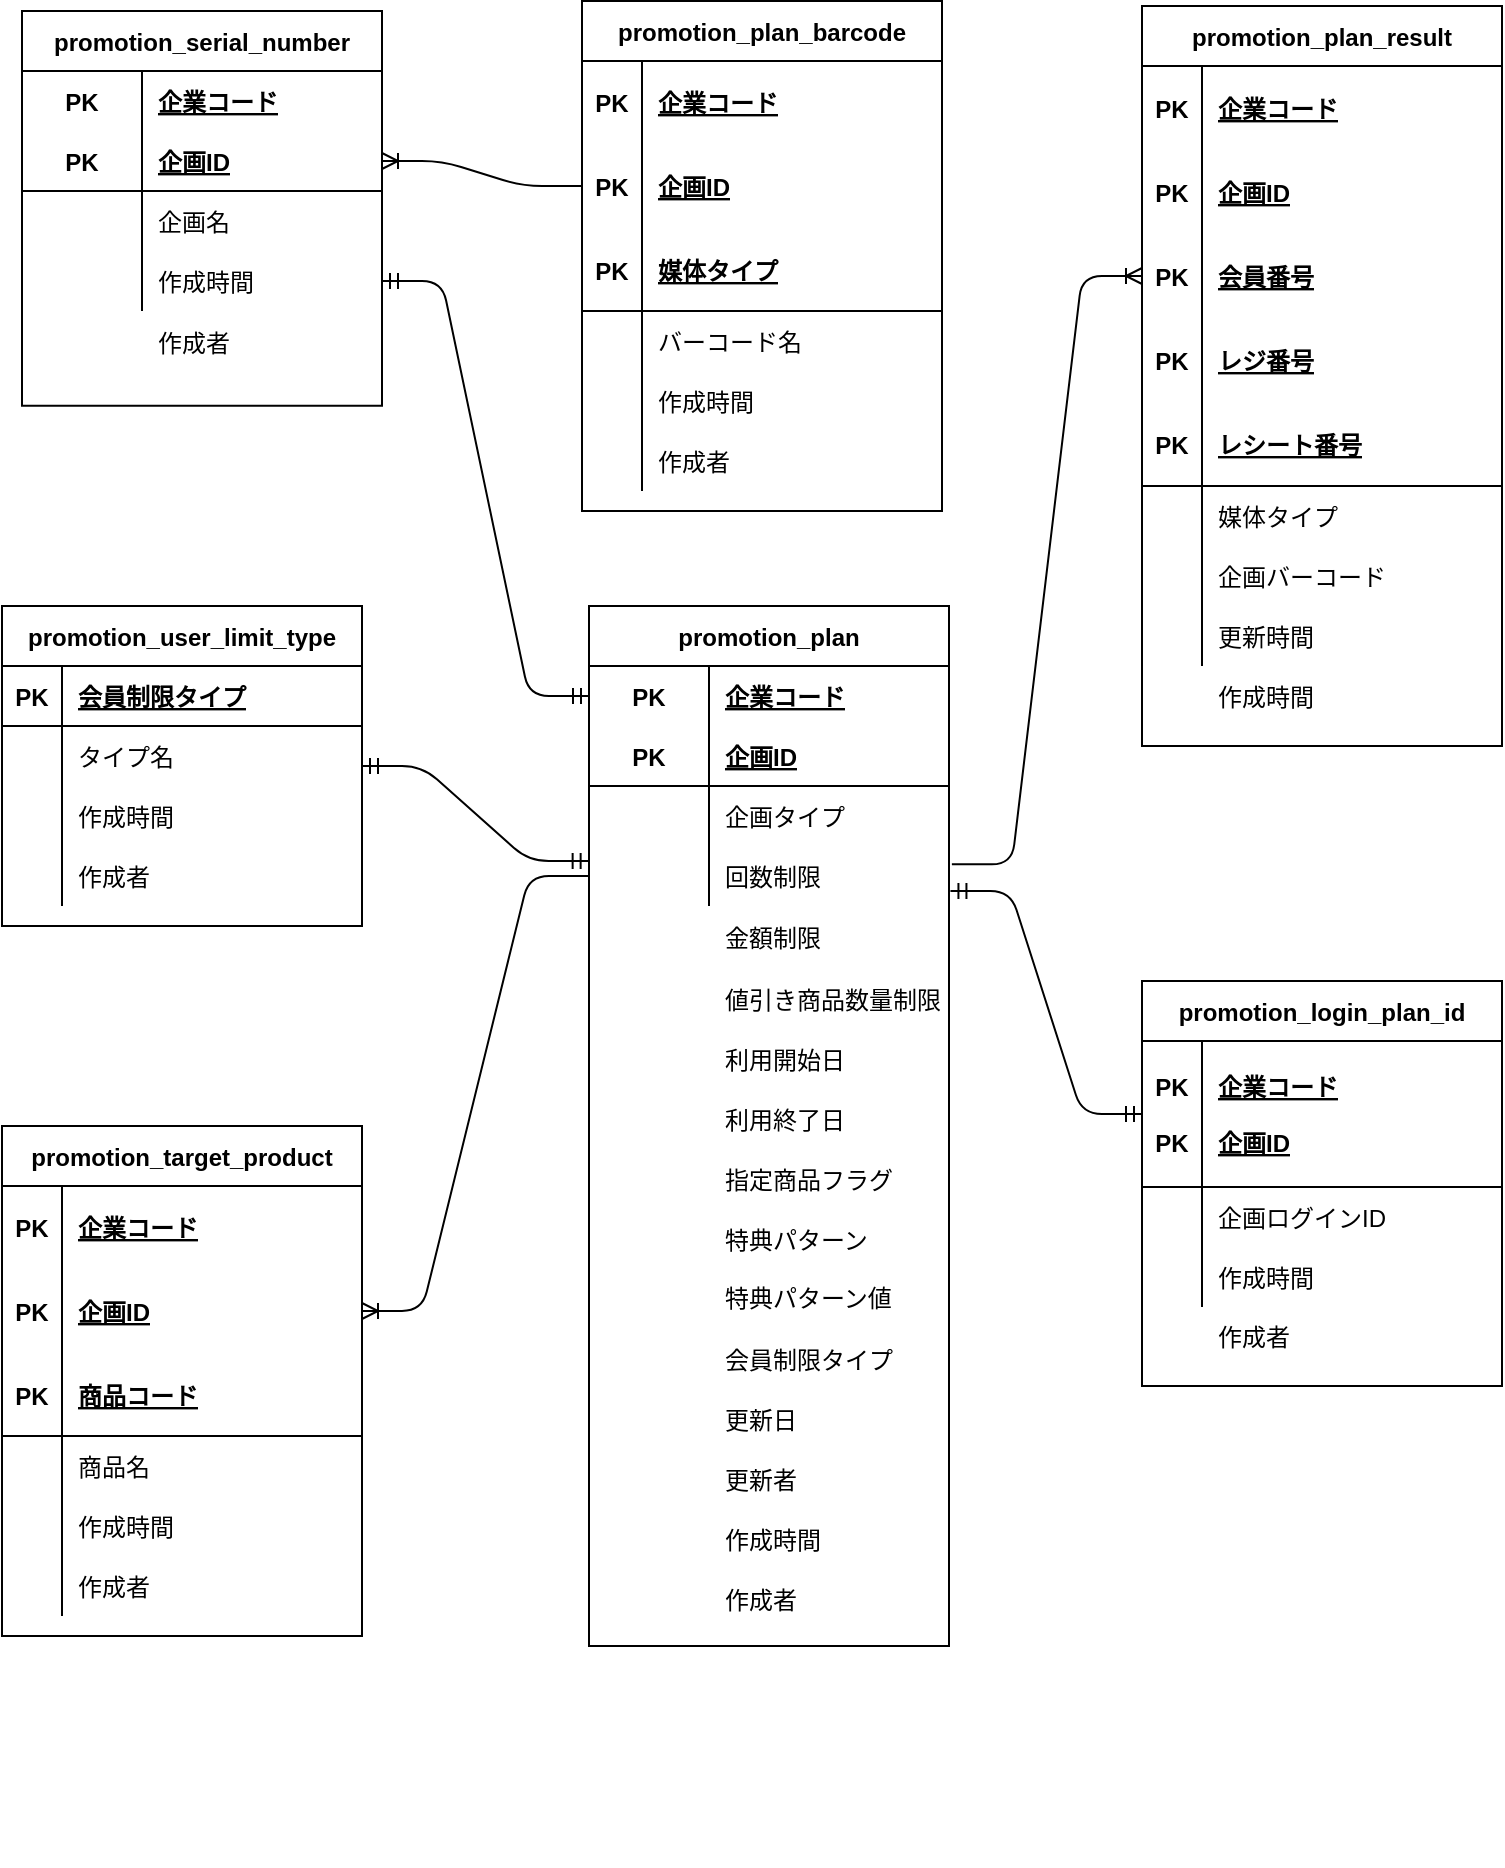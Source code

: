 <mxfile version="13.5.1" type="github">
  <diagram id="e5_Fyzuua8fhGybDT4Sh" name="第 1 页">
    <mxGraphModel dx="1185" dy="635" grid="1" gridSize="10" guides="1" tooltips="1" connect="1" arrows="1" fold="1" page="1" pageScale="1" pageWidth="827" pageHeight="1169" math="0" shadow="0">
      <root>
        <mxCell id="0" />
        <mxCell id="1" parent="0" />
        <mxCell id="wAZkasckWyHo5SQaiHIw-28" value="" style="group" vertex="1" connectable="0" parent="1">
          <mxGeometry x="40" y="42.5" width="180" height="250" as="geometry" />
        </mxCell>
        <mxCell id="wAZkasckWyHo5SQaiHIw-14" value="promotion_serial_number" style="shape=table;startSize=30;container=1;collapsible=1;childLayout=tableLayout;fixedRows=1;rowLines=0;fontStyle=1;align=center;resizeLast=1;" vertex="1" parent="wAZkasckWyHo5SQaiHIw-28">
          <mxGeometry width="180" height="197.368" as="geometry" />
        </mxCell>
        <mxCell id="wAZkasckWyHo5SQaiHIw-15" value="" style="shape=partialRectangle;collapsible=0;dropTarget=0;pointerEvents=0;fillColor=none;top=0;left=0;bottom=0;right=0;points=[[0,0.5],[1,0.5]];portConstraint=eastwest;" vertex="1" parent="wAZkasckWyHo5SQaiHIw-14">
          <mxGeometry y="30" width="180" height="30" as="geometry" />
        </mxCell>
        <mxCell id="wAZkasckWyHo5SQaiHIw-16" value="PK" style="shape=partialRectangle;connectable=0;fillColor=none;top=0;left=0;bottom=0;right=0;fontStyle=1;overflow=hidden;" vertex="1" parent="wAZkasckWyHo5SQaiHIw-15">
          <mxGeometry width="60" height="30" as="geometry" />
        </mxCell>
        <mxCell id="wAZkasckWyHo5SQaiHIw-17" value="企業コード" style="shape=partialRectangle;connectable=0;fillColor=none;top=0;left=0;bottom=0;right=0;align=left;spacingLeft=6;fontStyle=5;overflow=hidden;" vertex="1" parent="wAZkasckWyHo5SQaiHIw-15">
          <mxGeometry x="60" width="120" height="30" as="geometry" />
        </mxCell>
        <mxCell id="wAZkasckWyHo5SQaiHIw-18" value="" style="shape=partialRectangle;collapsible=0;dropTarget=0;pointerEvents=0;fillColor=none;top=0;left=0;bottom=1;right=0;points=[[0,0.5],[1,0.5]];portConstraint=eastwest;" vertex="1" parent="wAZkasckWyHo5SQaiHIw-14">
          <mxGeometry y="60" width="180" height="30" as="geometry" />
        </mxCell>
        <mxCell id="wAZkasckWyHo5SQaiHIw-19" value="PK" style="shape=partialRectangle;connectable=0;fillColor=none;top=0;left=0;bottom=0;right=0;fontStyle=1;overflow=hidden;" vertex="1" parent="wAZkasckWyHo5SQaiHIw-18">
          <mxGeometry width="60" height="30" as="geometry" />
        </mxCell>
        <mxCell id="wAZkasckWyHo5SQaiHIw-20" value="企画ID" style="shape=partialRectangle;connectable=0;fillColor=none;top=0;left=0;bottom=0;right=0;align=left;spacingLeft=6;fontStyle=5;overflow=hidden;" vertex="1" parent="wAZkasckWyHo5SQaiHIw-18">
          <mxGeometry x="60" width="120" height="30" as="geometry" />
        </mxCell>
        <mxCell id="wAZkasckWyHo5SQaiHIw-21" value="" style="shape=partialRectangle;collapsible=0;dropTarget=0;pointerEvents=0;fillColor=none;top=0;left=0;bottom=0;right=0;points=[[0,0.5],[1,0.5]];portConstraint=eastwest;" vertex="1" parent="wAZkasckWyHo5SQaiHIw-14">
          <mxGeometry y="90" width="180" height="30" as="geometry" />
        </mxCell>
        <mxCell id="wAZkasckWyHo5SQaiHIw-22" value="" style="shape=partialRectangle;connectable=0;fillColor=none;top=0;left=0;bottom=0;right=0;editable=1;overflow=hidden;" vertex="1" parent="wAZkasckWyHo5SQaiHIw-21">
          <mxGeometry width="60" height="30" as="geometry" />
        </mxCell>
        <mxCell id="wAZkasckWyHo5SQaiHIw-23" value="企画名" style="shape=partialRectangle;connectable=0;fillColor=none;top=0;left=0;bottom=0;right=0;align=left;spacingLeft=6;overflow=hidden;" vertex="1" parent="wAZkasckWyHo5SQaiHIw-21">
          <mxGeometry x="60" width="120" height="30" as="geometry" />
        </mxCell>
        <mxCell id="wAZkasckWyHo5SQaiHIw-24" value="" style="shape=partialRectangle;collapsible=0;dropTarget=0;pointerEvents=0;fillColor=none;top=0;left=0;bottom=0;right=0;points=[[0,0.5],[1,0.5]];portConstraint=eastwest;" vertex="1" parent="wAZkasckWyHo5SQaiHIw-14">
          <mxGeometry y="120" width="180" height="30" as="geometry" />
        </mxCell>
        <mxCell id="wAZkasckWyHo5SQaiHIw-25" value="" style="shape=partialRectangle;connectable=0;fillColor=none;top=0;left=0;bottom=0;right=0;editable=1;overflow=hidden;" vertex="1" parent="wAZkasckWyHo5SQaiHIw-24">
          <mxGeometry width="60" height="30" as="geometry" />
        </mxCell>
        <mxCell id="wAZkasckWyHo5SQaiHIw-26" value="作成時間" style="shape=partialRectangle;connectable=0;fillColor=none;top=0;left=0;bottom=0;right=0;align=left;spacingLeft=6;overflow=hidden;" vertex="1" parent="wAZkasckWyHo5SQaiHIw-24">
          <mxGeometry x="60" width="120" height="30" as="geometry" />
        </mxCell>
        <mxCell id="wAZkasckWyHo5SQaiHIw-27" value="作成者" style="shape=partialRectangle;connectable=0;fillColor=none;top=0;left=0;bottom=0;right=0;align=left;spacingLeft=6;overflow=hidden;" vertex="1" parent="wAZkasckWyHo5SQaiHIw-28">
          <mxGeometry x="60" y="150" width="120" height="31.25" as="geometry" />
        </mxCell>
        <mxCell id="wAZkasckWyHo5SQaiHIw-30" value="" style="group" vertex="1" connectable="0" parent="1">
          <mxGeometry x="323.5" y="340" width="180" height="630" as="geometry" />
        </mxCell>
        <mxCell id="wAZkasckWyHo5SQaiHIw-31" value="promotion_plan" style="shape=table;startSize=30;container=1;collapsible=1;childLayout=tableLayout;fixedRows=1;rowLines=0;fontStyle=1;align=center;resizeLast=1;" vertex="1" parent="wAZkasckWyHo5SQaiHIw-30">
          <mxGeometry width="180" height="520" as="geometry" />
        </mxCell>
        <mxCell id="wAZkasckWyHo5SQaiHIw-32" value="" style="shape=partialRectangle;collapsible=0;dropTarget=0;pointerEvents=0;fillColor=none;top=0;left=0;bottom=0;right=0;points=[[0,0.5],[1,0.5]];portConstraint=eastwest;" vertex="1" parent="wAZkasckWyHo5SQaiHIw-31">
          <mxGeometry y="30" width="180" height="30" as="geometry" />
        </mxCell>
        <mxCell id="wAZkasckWyHo5SQaiHIw-33" value="PK" style="shape=partialRectangle;connectable=0;fillColor=none;top=0;left=0;bottom=0;right=0;fontStyle=1;overflow=hidden;" vertex="1" parent="wAZkasckWyHo5SQaiHIw-32">
          <mxGeometry width="60" height="30" as="geometry" />
        </mxCell>
        <mxCell id="wAZkasckWyHo5SQaiHIw-34" value="企業コード" style="shape=partialRectangle;connectable=0;fillColor=none;top=0;left=0;bottom=0;right=0;align=left;spacingLeft=6;fontStyle=5;overflow=hidden;" vertex="1" parent="wAZkasckWyHo5SQaiHIw-32">
          <mxGeometry x="60" width="120" height="30" as="geometry" />
        </mxCell>
        <mxCell id="wAZkasckWyHo5SQaiHIw-35" value="" style="shape=partialRectangle;collapsible=0;dropTarget=0;pointerEvents=0;fillColor=none;top=0;left=0;bottom=1;right=0;points=[[0,0.5],[1,0.5]];portConstraint=eastwest;" vertex="1" parent="wAZkasckWyHo5SQaiHIw-31">
          <mxGeometry y="60" width="180" height="30" as="geometry" />
        </mxCell>
        <mxCell id="wAZkasckWyHo5SQaiHIw-36" value="PK" style="shape=partialRectangle;connectable=0;fillColor=none;top=0;left=0;bottom=0;right=0;fontStyle=1;overflow=hidden;" vertex="1" parent="wAZkasckWyHo5SQaiHIw-35">
          <mxGeometry width="60" height="30" as="geometry" />
        </mxCell>
        <mxCell id="wAZkasckWyHo5SQaiHIw-37" value="企画ID" style="shape=partialRectangle;connectable=0;fillColor=none;top=0;left=0;bottom=0;right=0;align=left;spacingLeft=6;fontStyle=5;overflow=hidden;" vertex="1" parent="wAZkasckWyHo5SQaiHIw-35">
          <mxGeometry x="60" width="120" height="30" as="geometry" />
        </mxCell>
        <mxCell id="wAZkasckWyHo5SQaiHIw-38" value="" style="shape=partialRectangle;collapsible=0;dropTarget=0;pointerEvents=0;fillColor=none;top=0;left=0;bottom=0;right=0;points=[[0,0.5],[1,0.5]];portConstraint=eastwest;" vertex="1" parent="wAZkasckWyHo5SQaiHIw-31">
          <mxGeometry y="90" width="180" height="30" as="geometry" />
        </mxCell>
        <mxCell id="wAZkasckWyHo5SQaiHIw-39" value="" style="shape=partialRectangle;connectable=0;fillColor=none;top=0;left=0;bottom=0;right=0;editable=1;overflow=hidden;" vertex="1" parent="wAZkasckWyHo5SQaiHIw-38">
          <mxGeometry width="60" height="30" as="geometry" />
        </mxCell>
        <mxCell id="wAZkasckWyHo5SQaiHIw-40" value="企画タイプ" style="shape=partialRectangle;connectable=0;fillColor=none;top=0;left=0;bottom=0;right=0;align=left;spacingLeft=6;overflow=hidden;" vertex="1" parent="wAZkasckWyHo5SQaiHIw-38">
          <mxGeometry x="60" width="120" height="30" as="geometry" />
        </mxCell>
        <mxCell id="wAZkasckWyHo5SQaiHIw-41" value="" style="shape=partialRectangle;collapsible=0;dropTarget=0;pointerEvents=0;fillColor=none;top=0;left=0;bottom=0;right=0;points=[[0,0.5],[1,0.5]];portConstraint=eastwest;" vertex="1" parent="wAZkasckWyHo5SQaiHIw-31">
          <mxGeometry y="120" width="180" height="30" as="geometry" />
        </mxCell>
        <mxCell id="wAZkasckWyHo5SQaiHIw-42" value="" style="shape=partialRectangle;connectable=0;fillColor=none;top=0;left=0;bottom=0;right=0;editable=1;overflow=hidden;" vertex="1" parent="wAZkasckWyHo5SQaiHIw-41">
          <mxGeometry width="60" height="30" as="geometry" />
        </mxCell>
        <mxCell id="wAZkasckWyHo5SQaiHIw-43" value="回数制限" style="shape=partialRectangle;connectable=0;fillColor=none;top=0;left=0;bottom=0;right=0;align=left;spacingLeft=6;overflow=hidden;" vertex="1" parent="wAZkasckWyHo5SQaiHIw-41">
          <mxGeometry x="60" width="120" height="30" as="geometry" />
        </mxCell>
        <mxCell id="wAZkasckWyHo5SQaiHIw-44" value="金額制限" style="shape=partialRectangle;connectable=0;fillColor=none;top=0;left=0;bottom=0;right=0;align=left;spacingLeft=6;overflow=hidden;" vertex="1" parent="wAZkasckWyHo5SQaiHIw-30">
          <mxGeometry x="60" y="150" width="120" height="31.25" as="geometry" />
        </mxCell>
        <mxCell id="wAZkasckWyHo5SQaiHIw-45" value="利用開始日" style="shape=partialRectangle;connectable=0;fillColor=none;top=0;left=0;bottom=0;right=0;align=left;spacingLeft=6;overflow=hidden;" vertex="1" parent="wAZkasckWyHo5SQaiHIw-30">
          <mxGeometry x="60" y="211.25" width="120" height="30" as="geometry" />
        </mxCell>
        <mxCell id="wAZkasckWyHo5SQaiHIw-76" value="利用終了日" style="shape=partialRectangle;connectable=0;fillColor=none;top=0;left=0;bottom=0;right=0;align=left;spacingLeft=6;overflow=hidden;" vertex="1" parent="wAZkasckWyHo5SQaiHIw-30">
          <mxGeometry x="60" y="241.25" width="120" height="30" as="geometry" />
        </mxCell>
        <mxCell id="wAZkasckWyHo5SQaiHIw-77" value="指定商品フラグ" style="shape=partialRectangle;connectable=0;fillColor=none;top=0;left=0;bottom=0;right=0;align=left;spacingLeft=6;overflow=hidden;" vertex="1" parent="wAZkasckWyHo5SQaiHIw-30">
          <mxGeometry x="60" y="271.25" width="120" height="30" as="geometry" />
        </mxCell>
        <mxCell id="wAZkasckWyHo5SQaiHIw-78" value="特典パターン" style="shape=partialRectangle;connectable=0;fillColor=none;top=0;left=0;bottom=0;right=0;align=left;spacingLeft=6;overflow=hidden;" vertex="1" parent="wAZkasckWyHo5SQaiHIw-30">
          <mxGeometry x="60" y="301.25" width="120" height="30" as="geometry" />
        </mxCell>
        <mxCell id="wAZkasckWyHo5SQaiHIw-79" value="特典パターン値" style="shape=partialRectangle;connectable=0;fillColor=none;top=0;left=0;bottom=0;right=0;align=left;spacingLeft=6;overflow=hidden;" vertex="1" parent="wAZkasckWyHo5SQaiHIw-30">
          <mxGeometry x="60" y="331.25" width="120" height="28.75" as="geometry" />
        </mxCell>
        <mxCell id="wAZkasckWyHo5SQaiHIw-80" value="会員制限タイプ" style="shape=partialRectangle;connectable=0;fillColor=none;top=0;left=0;bottom=0;right=0;align=left;spacingLeft=6;overflow=hidden;" vertex="1" parent="wAZkasckWyHo5SQaiHIw-30">
          <mxGeometry x="60" y="361.25" width="120" height="30" as="geometry" />
        </mxCell>
        <mxCell id="wAZkasckWyHo5SQaiHIw-81" value="更新日" style="shape=partialRectangle;connectable=0;fillColor=none;top=0;left=0;bottom=0;right=0;align=left;spacingLeft=6;overflow=hidden;" vertex="1" parent="wAZkasckWyHo5SQaiHIw-30">
          <mxGeometry x="60" y="391.25" width="120" height="30" as="geometry" />
        </mxCell>
        <mxCell id="wAZkasckWyHo5SQaiHIw-82" value="更新者" style="shape=partialRectangle;connectable=0;fillColor=none;top=0;left=0;bottom=0;right=0;align=left;spacingLeft=6;overflow=hidden;" vertex="1" parent="wAZkasckWyHo5SQaiHIw-30">
          <mxGeometry x="60" y="421.25" width="120" height="30" as="geometry" />
        </mxCell>
        <mxCell id="wAZkasckWyHo5SQaiHIw-83" value="作成時間" style="shape=partialRectangle;connectable=0;fillColor=none;top=0;left=0;bottom=0;right=0;align=left;spacingLeft=6;overflow=hidden;" vertex="1" parent="wAZkasckWyHo5SQaiHIw-30">
          <mxGeometry x="60" y="451.25" width="120" height="30" as="geometry" />
        </mxCell>
        <mxCell id="wAZkasckWyHo5SQaiHIw-84" value="作成者" style="shape=partialRectangle;connectable=0;fillColor=none;top=0;left=0;bottom=0;right=0;align=left;spacingLeft=6;overflow=hidden;" vertex="1" parent="wAZkasckWyHo5SQaiHIw-30">
          <mxGeometry x="60" y="481.25" width="120" height="30" as="geometry" />
        </mxCell>
        <mxCell id="wAZkasckWyHo5SQaiHIw-86" value="値引き商品数量制限" style="shape=partialRectangle;connectable=0;fillColor=none;top=0;left=0;bottom=0;right=0;align=left;spacingLeft=6;overflow=hidden;" vertex="1" parent="wAZkasckWyHo5SQaiHIw-30">
          <mxGeometry x="60" y="181.25" width="120" height="30" as="geometry" />
        </mxCell>
        <mxCell id="wAZkasckWyHo5SQaiHIw-130" value="promotion_user_limit_type" style="shape=table;startSize=30;container=1;collapsible=1;childLayout=tableLayout;fixedRows=1;rowLines=0;fontStyle=1;align=center;resizeLast=1;" vertex="1" parent="1">
          <mxGeometry x="30" y="340" width="180" height="160" as="geometry" />
        </mxCell>
        <mxCell id="wAZkasckWyHo5SQaiHIw-131" value="" style="shape=partialRectangle;collapsible=0;dropTarget=0;pointerEvents=0;fillColor=none;top=0;left=0;bottom=1;right=0;points=[[0,0.5],[1,0.5]];portConstraint=eastwest;" vertex="1" parent="wAZkasckWyHo5SQaiHIw-130">
          <mxGeometry y="30" width="180" height="30" as="geometry" />
        </mxCell>
        <mxCell id="wAZkasckWyHo5SQaiHIw-132" value="PK" style="shape=partialRectangle;connectable=0;fillColor=none;top=0;left=0;bottom=0;right=0;fontStyle=1;overflow=hidden;" vertex="1" parent="wAZkasckWyHo5SQaiHIw-131">
          <mxGeometry width="30" height="30" as="geometry" />
        </mxCell>
        <mxCell id="wAZkasckWyHo5SQaiHIw-133" value="会員制限タイプ" style="shape=partialRectangle;connectable=0;fillColor=none;top=0;left=0;bottom=0;right=0;align=left;spacingLeft=6;fontStyle=5;overflow=hidden;" vertex="1" parent="wAZkasckWyHo5SQaiHIw-131">
          <mxGeometry x="30" width="150" height="30" as="geometry" />
        </mxCell>
        <mxCell id="wAZkasckWyHo5SQaiHIw-134" value="" style="shape=partialRectangle;collapsible=0;dropTarget=0;pointerEvents=0;fillColor=none;top=0;left=0;bottom=0;right=0;points=[[0,0.5],[1,0.5]];portConstraint=eastwest;" vertex="1" parent="wAZkasckWyHo5SQaiHIw-130">
          <mxGeometry y="60" width="180" height="30" as="geometry" />
        </mxCell>
        <mxCell id="wAZkasckWyHo5SQaiHIw-135" value="" style="shape=partialRectangle;connectable=0;fillColor=none;top=0;left=0;bottom=0;right=0;editable=1;overflow=hidden;" vertex="1" parent="wAZkasckWyHo5SQaiHIw-134">
          <mxGeometry width="30" height="30" as="geometry" />
        </mxCell>
        <mxCell id="wAZkasckWyHo5SQaiHIw-136" value="タイプ名" style="shape=partialRectangle;connectable=0;fillColor=none;top=0;left=0;bottom=0;right=0;align=left;spacingLeft=6;overflow=hidden;" vertex="1" parent="wAZkasckWyHo5SQaiHIw-134">
          <mxGeometry x="30" width="150" height="30" as="geometry" />
        </mxCell>
        <mxCell id="wAZkasckWyHo5SQaiHIw-137" value="" style="shape=partialRectangle;collapsible=0;dropTarget=0;pointerEvents=0;fillColor=none;top=0;left=0;bottom=0;right=0;points=[[0,0.5],[1,0.5]];portConstraint=eastwest;" vertex="1" parent="wAZkasckWyHo5SQaiHIw-130">
          <mxGeometry y="90" width="180" height="30" as="geometry" />
        </mxCell>
        <mxCell id="wAZkasckWyHo5SQaiHIw-138" value="" style="shape=partialRectangle;connectable=0;fillColor=none;top=0;left=0;bottom=0;right=0;editable=1;overflow=hidden;" vertex="1" parent="wAZkasckWyHo5SQaiHIw-137">
          <mxGeometry width="30" height="30" as="geometry" />
        </mxCell>
        <mxCell id="wAZkasckWyHo5SQaiHIw-139" value="作成時間" style="shape=partialRectangle;connectable=0;fillColor=none;top=0;left=0;bottom=0;right=0;align=left;spacingLeft=6;overflow=hidden;" vertex="1" parent="wAZkasckWyHo5SQaiHIw-137">
          <mxGeometry x="30" width="150" height="30" as="geometry" />
        </mxCell>
        <mxCell id="wAZkasckWyHo5SQaiHIw-140" value="" style="shape=partialRectangle;collapsible=0;dropTarget=0;pointerEvents=0;fillColor=none;top=0;left=0;bottom=0;right=0;points=[[0,0.5],[1,0.5]];portConstraint=eastwest;" vertex="1" parent="wAZkasckWyHo5SQaiHIw-130">
          <mxGeometry y="120" width="180" height="30" as="geometry" />
        </mxCell>
        <mxCell id="wAZkasckWyHo5SQaiHIw-141" value="" style="shape=partialRectangle;connectable=0;fillColor=none;top=0;left=0;bottom=0;right=0;editable=1;overflow=hidden;" vertex="1" parent="wAZkasckWyHo5SQaiHIw-140">
          <mxGeometry width="30" height="30" as="geometry" />
        </mxCell>
        <mxCell id="wAZkasckWyHo5SQaiHIw-142" value="作成者" style="shape=partialRectangle;connectable=0;fillColor=none;top=0;left=0;bottom=0;right=0;align=left;spacingLeft=6;overflow=hidden;" vertex="1" parent="wAZkasckWyHo5SQaiHIw-140">
          <mxGeometry x="30" width="150" height="30" as="geometry" />
        </mxCell>
        <mxCell id="wAZkasckWyHo5SQaiHIw-156" value="promotion_plan_result" style="shape=table;startSize=30;container=1;collapsible=1;childLayout=tableLayout;fixedRows=1;rowLines=0;fontStyle=1;align=center;resizeLast=1;" vertex="1" parent="1">
          <mxGeometry x="600" y="40" width="180" height="370" as="geometry" />
        </mxCell>
        <mxCell id="wAZkasckWyHo5SQaiHIw-157" value="" style="shape=partialRectangle;collapsible=0;dropTarget=0;pointerEvents=0;fillColor=none;top=0;left=0;bottom=1;right=0;points=[[0,0.5],[1,0.5]];portConstraint=eastwest;" vertex="1" parent="wAZkasckWyHo5SQaiHIw-156">
          <mxGeometry y="30" width="180" height="210" as="geometry" />
        </mxCell>
        <mxCell id="wAZkasckWyHo5SQaiHIw-158" value="PK&#xa;&#xa;&#xa;PK&#xa;&#xa;&#xa;PK&#xa;&#xa;&#xa;PK&#xa;&#xa;&#xa;PK" style="shape=partialRectangle;connectable=0;fillColor=none;top=0;left=0;bottom=0;right=0;fontStyle=1;overflow=hidden;" vertex="1" parent="wAZkasckWyHo5SQaiHIw-157">
          <mxGeometry width="30" height="210" as="geometry" />
        </mxCell>
        <mxCell id="wAZkasckWyHo5SQaiHIw-159" value="企業コード&#xa;&#xa;&#xa;企画ID&#xa;&#xa;&#xa;会員番号&#xa;&#xa;&#xa;レジ番号&#xa;&#xa;&#xa;レシート番号" style="shape=partialRectangle;connectable=0;fillColor=none;top=0;left=0;bottom=0;right=0;align=left;spacingLeft=6;fontStyle=5;overflow=hidden;" vertex="1" parent="wAZkasckWyHo5SQaiHIw-157">
          <mxGeometry x="30" width="150" height="210" as="geometry" />
        </mxCell>
        <mxCell id="wAZkasckWyHo5SQaiHIw-160" value="" style="shape=partialRectangle;collapsible=0;dropTarget=0;pointerEvents=0;fillColor=none;top=0;left=0;bottom=0;right=0;points=[[0,0.5],[1,0.5]];portConstraint=eastwest;" vertex="1" parent="wAZkasckWyHo5SQaiHIw-156">
          <mxGeometry y="240" width="180" height="30" as="geometry" />
        </mxCell>
        <mxCell id="wAZkasckWyHo5SQaiHIw-161" value="" style="shape=partialRectangle;connectable=0;fillColor=none;top=0;left=0;bottom=0;right=0;editable=1;overflow=hidden;" vertex="1" parent="wAZkasckWyHo5SQaiHIw-160">
          <mxGeometry width="30" height="30" as="geometry" />
        </mxCell>
        <mxCell id="wAZkasckWyHo5SQaiHIw-162" value="媒体タイプ" style="shape=partialRectangle;connectable=0;fillColor=none;top=0;left=0;bottom=0;right=0;align=left;spacingLeft=6;overflow=hidden;" vertex="1" parent="wAZkasckWyHo5SQaiHIw-160">
          <mxGeometry x="30" width="150" height="30" as="geometry" />
        </mxCell>
        <mxCell id="wAZkasckWyHo5SQaiHIw-166" value="" style="shape=partialRectangle;collapsible=0;dropTarget=0;pointerEvents=0;fillColor=none;top=0;left=0;bottom=0;right=0;points=[[0,0.5],[1,0.5]];portConstraint=eastwest;" vertex="1" parent="wAZkasckWyHo5SQaiHIw-156">
          <mxGeometry y="270" width="180" height="30" as="geometry" />
        </mxCell>
        <mxCell id="wAZkasckWyHo5SQaiHIw-167" value="" style="shape=partialRectangle;connectable=0;fillColor=none;top=0;left=0;bottom=0;right=0;editable=1;overflow=hidden;" vertex="1" parent="wAZkasckWyHo5SQaiHIw-166">
          <mxGeometry width="30" height="30" as="geometry" />
        </mxCell>
        <mxCell id="wAZkasckWyHo5SQaiHIw-168" value="企画バーコード" style="shape=partialRectangle;connectable=0;fillColor=none;top=0;left=0;bottom=0;right=0;align=left;spacingLeft=6;overflow=hidden;" vertex="1" parent="wAZkasckWyHo5SQaiHIw-166">
          <mxGeometry x="30" width="150" height="30" as="geometry" />
        </mxCell>
        <mxCell id="wAZkasckWyHo5SQaiHIw-163" value="" style="shape=partialRectangle;collapsible=0;dropTarget=0;pointerEvents=0;fillColor=none;top=0;left=0;bottom=0;right=0;points=[[0,0.5],[1,0.5]];portConstraint=eastwest;" vertex="1" parent="wAZkasckWyHo5SQaiHIw-156">
          <mxGeometry y="300" width="180" height="30" as="geometry" />
        </mxCell>
        <mxCell id="wAZkasckWyHo5SQaiHIw-164" value="" style="shape=partialRectangle;connectable=0;fillColor=none;top=0;left=0;bottom=0;right=0;editable=1;overflow=hidden;" vertex="1" parent="wAZkasckWyHo5SQaiHIw-163">
          <mxGeometry width="30" height="30" as="geometry" />
        </mxCell>
        <mxCell id="wAZkasckWyHo5SQaiHIw-165" value="更新時間" style="shape=partialRectangle;connectable=0;fillColor=none;top=0;left=0;bottom=0;right=0;align=left;spacingLeft=6;overflow=hidden;" vertex="1" parent="wAZkasckWyHo5SQaiHIw-163">
          <mxGeometry x="30" width="150" height="30" as="geometry" />
        </mxCell>
        <mxCell id="wAZkasckWyHo5SQaiHIw-115" value="promotion_plan_barcode" style="shape=table;startSize=30;container=1;collapsible=1;childLayout=tableLayout;fixedRows=1;rowLines=0;fontStyle=1;align=center;resizeLast=1;" vertex="1" parent="1">
          <mxGeometry x="320" y="37.5" width="180" height="255" as="geometry" />
        </mxCell>
        <mxCell id="wAZkasckWyHo5SQaiHIw-116" value="" style="shape=partialRectangle;collapsible=0;dropTarget=0;pointerEvents=0;fillColor=none;top=0;left=0;bottom=1;right=0;points=[[0,0.5],[1,0.5]];portConstraint=eastwest;" vertex="1" parent="wAZkasckWyHo5SQaiHIw-115">
          <mxGeometry y="30" width="180" height="125" as="geometry" />
        </mxCell>
        <mxCell id="wAZkasckWyHo5SQaiHIw-117" value="PK&#xa;&#xa;&#xa;PK&#xa;&#xa;&#xa;PK" style="shape=partialRectangle;connectable=0;fillColor=none;top=0;left=0;bottom=0;right=0;fontStyle=1;overflow=hidden;" vertex="1" parent="wAZkasckWyHo5SQaiHIw-116">
          <mxGeometry width="30" height="125" as="geometry" />
        </mxCell>
        <mxCell id="wAZkasckWyHo5SQaiHIw-118" value="企業コード&#xa;&#xa;&#xa;企画ID&#xa;&#xa;&#xa;媒体タイプ" style="shape=partialRectangle;connectable=0;fillColor=none;top=0;left=0;bottom=0;right=0;align=left;spacingLeft=6;fontStyle=5;overflow=hidden;" vertex="1" parent="wAZkasckWyHo5SQaiHIw-116">
          <mxGeometry x="30" width="150" height="125" as="geometry" />
        </mxCell>
        <mxCell id="wAZkasckWyHo5SQaiHIw-119" value="" style="shape=partialRectangle;collapsible=0;dropTarget=0;pointerEvents=0;fillColor=none;top=0;left=0;bottom=0;right=0;points=[[0,0.5],[1,0.5]];portConstraint=eastwest;" vertex="1" parent="wAZkasckWyHo5SQaiHIw-115">
          <mxGeometry y="155" width="180" height="30" as="geometry" />
        </mxCell>
        <mxCell id="wAZkasckWyHo5SQaiHIw-120" value="" style="shape=partialRectangle;connectable=0;fillColor=none;top=0;left=0;bottom=0;right=0;editable=1;overflow=hidden;" vertex="1" parent="wAZkasckWyHo5SQaiHIw-119">
          <mxGeometry width="30" height="30" as="geometry" />
        </mxCell>
        <mxCell id="wAZkasckWyHo5SQaiHIw-121" value="バーコード名" style="shape=partialRectangle;connectable=0;fillColor=none;top=0;left=0;bottom=0;right=0;align=left;spacingLeft=6;overflow=hidden;" vertex="1" parent="wAZkasckWyHo5SQaiHIw-119">
          <mxGeometry x="30" width="150" height="30" as="geometry" />
        </mxCell>
        <mxCell id="wAZkasckWyHo5SQaiHIw-122" value="" style="shape=partialRectangle;collapsible=0;dropTarget=0;pointerEvents=0;fillColor=none;top=0;left=0;bottom=0;right=0;points=[[0,0.5],[1,0.5]];portConstraint=eastwest;" vertex="1" parent="wAZkasckWyHo5SQaiHIw-115">
          <mxGeometry y="185" width="180" height="30" as="geometry" />
        </mxCell>
        <mxCell id="wAZkasckWyHo5SQaiHIw-123" value="" style="shape=partialRectangle;connectable=0;fillColor=none;top=0;left=0;bottom=0;right=0;editable=1;overflow=hidden;" vertex="1" parent="wAZkasckWyHo5SQaiHIw-122">
          <mxGeometry width="30" height="30" as="geometry" />
        </mxCell>
        <mxCell id="wAZkasckWyHo5SQaiHIw-124" value="作成時間" style="shape=partialRectangle;connectable=0;fillColor=none;top=0;left=0;bottom=0;right=0;align=left;spacingLeft=6;overflow=hidden;" vertex="1" parent="wAZkasckWyHo5SQaiHIw-122">
          <mxGeometry x="30" width="150" height="30" as="geometry" />
        </mxCell>
        <mxCell id="wAZkasckWyHo5SQaiHIw-125" value="" style="shape=partialRectangle;collapsible=0;dropTarget=0;pointerEvents=0;fillColor=none;top=0;left=0;bottom=0;right=0;points=[[0,0.5],[1,0.5]];portConstraint=eastwest;" vertex="1" parent="wAZkasckWyHo5SQaiHIw-115">
          <mxGeometry y="215" width="180" height="30" as="geometry" />
        </mxCell>
        <mxCell id="wAZkasckWyHo5SQaiHIw-126" value="" style="shape=partialRectangle;connectable=0;fillColor=none;top=0;left=0;bottom=0;right=0;editable=1;overflow=hidden;" vertex="1" parent="wAZkasckWyHo5SQaiHIw-125">
          <mxGeometry width="30" height="30" as="geometry" />
        </mxCell>
        <mxCell id="wAZkasckWyHo5SQaiHIw-127" value="作成者" style="shape=partialRectangle;connectable=0;fillColor=none;top=0;left=0;bottom=0;right=0;align=left;spacingLeft=6;overflow=hidden;" vertex="1" parent="wAZkasckWyHo5SQaiHIw-125">
          <mxGeometry x="30" width="150" height="30" as="geometry" />
        </mxCell>
        <mxCell id="wAZkasckWyHo5SQaiHIw-143" value="promotion_target_product" style="shape=table;startSize=30;container=1;collapsible=1;childLayout=tableLayout;fixedRows=1;rowLines=0;fontStyle=1;align=center;resizeLast=1;" vertex="1" parent="1">
          <mxGeometry x="30" y="600" width="180" height="255" as="geometry" />
        </mxCell>
        <mxCell id="wAZkasckWyHo5SQaiHIw-144" value="" style="shape=partialRectangle;collapsible=0;dropTarget=0;pointerEvents=0;fillColor=none;top=0;left=0;bottom=1;right=0;points=[[0,0.5],[1,0.5]];portConstraint=eastwest;" vertex="1" parent="wAZkasckWyHo5SQaiHIw-143">
          <mxGeometry y="30" width="180" height="125" as="geometry" />
        </mxCell>
        <mxCell id="wAZkasckWyHo5SQaiHIw-145" value="PK&#xa;&#xa;&#xa;PK&#xa;&#xa;&#xa;PK" style="shape=partialRectangle;connectable=0;fillColor=none;top=0;left=0;bottom=0;right=0;fontStyle=1;overflow=hidden;" vertex="1" parent="wAZkasckWyHo5SQaiHIw-144">
          <mxGeometry width="30" height="125" as="geometry" />
        </mxCell>
        <mxCell id="wAZkasckWyHo5SQaiHIw-146" value="企業コード&#xa;&#xa;&#xa;企画ID&#xa;&#xa;&#xa;商品コード" style="shape=partialRectangle;connectable=0;fillColor=none;top=0;left=0;bottom=0;right=0;align=left;spacingLeft=6;fontStyle=5;overflow=hidden;" vertex="1" parent="wAZkasckWyHo5SQaiHIw-144">
          <mxGeometry x="30" width="150" height="125" as="geometry" />
        </mxCell>
        <mxCell id="wAZkasckWyHo5SQaiHIw-147" value="" style="shape=partialRectangle;collapsible=0;dropTarget=0;pointerEvents=0;fillColor=none;top=0;left=0;bottom=0;right=0;points=[[0,0.5],[1,0.5]];portConstraint=eastwest;" vertex="1" parent="wAZkasckWyHo5SQaiHIw-143">
          <mxGeometry y="155" width="180" height="30" as="geometry" />
        </mxCell>
        <mxCell id="wAZkasckWyHo5SQaiHIw-148" value="" style="shape=partialRectangle;connectable=0;fillColor=none;top=0;left=0;bottom=0;right=0;editable=1;overflow=hidden;" vertex="1" parent="wAZkasckWyHo5SQaiHIw-147">
          <mxGeometry width="30" height="30" as="geometry" />
        </mxCell>
        <mxCell id="wAZkasckWyHo5SQaiHIw-149" value="商品名" style="shape=partialRectangle;connectable=0;fillColor=none;top=0;left=0;bottom=0;right=0;align=left;spacingLeft=6;overflow=hidden;" vertex="1" parent="wAZkasckWyHo5SQaiHIw-147">
          <mxGeometry x="30" width="150" height="30" as="geometry" />
        </mxCell>
        <mxCell id="wAZkasckWyHo5SQaiHIw-150" value="" style="shape=partialRectangle;collapsible=0;dropTarget=0;pointerEvents=0;fillColor=none;top=0;left=0;bottom=0;right=0;points=[[0,0.5],[1,0.5]];portConstraint=eastwest;" vertex="1" parent="wAZkasckWyHo5SQaiHIw-143">
          <mxGeometry y="185" width="180" height="30" as="geometry" />
        </mxCell>
        <mxCell id="wAZkasckWyHo5SQaiHIw-151" value="" style="shape=partialRectangle;connectable=0;fillColor=none;top=0;left=0;bottom=0;right=0;editable=1;overflow=hidden;" vertex="1" parent="wAZkasckWyHo5SQaiHIw-150">
          <mxGeometry width="30" height="30" as="geometry" />
        </mxCell>
        <mxCell id="wAZkasckWyHo5SQaiHIw-152" value="作成時間" style="shape=partialRectangle;connectable=0;fillColor=none;top=0;left=0;bottom=0;right=0;align=left;spacingLeft=6;overflow=hidden;" vertex="1" parent="wAZkasckWyHo5SQaiHIw-150">
          <mxGeometry x="30" width="150" height="30" as="geometry" />
        </mxCell>
        <mxCell id="wAZkasckWyHo5SQaiHIw-153" value="" style="shape=partialRectangle;collapsible=0;dropTarget=0;pointerEvents=0;fillColor=none;top=0;left=0;bottom=0;right=0;points=[[0,0.5],[1,0.5]];portConstraint=eastwest;" vertex="1" parent="wAZkasckWyHo5SQaiHIw-143">
          <mxGeometry y="215" width="180" height="30" as="geometry" />
        </mxCell>
        <mxCell id="wAZkasckWyHo5SQaiHIw-154" value="" style="shape=partialRectangle;connectable=0;fillColor=none;top=0;left=0;bottom=0;right=0;editable=1;overflow=hidden;" vertex="1" parent="wAZkasckWyHo5SQaiHIw-153">
          <mxGeometry width="30" height="30" as="geometry" />
        </mxCell>
        <mxCell id="wAZkasckWyHo5SQaiHIw-155" value="作成者" style="shape=partialRectangle;connectable=0;fillColor=none;top=0;left=0;bottom=0;right=0;align=left;spacingLeft=6;overflow=hidden;" vertex="1" parent="wAZkasckWyHo5SQaiHIw-153">
          <mxGeometry x="30" width="150" height="30" as="geometry" />
        </mxCell>
        <mxCell id="wAZkasckWyHo5SQaiHIw-170" value="promotion_login_plan_id" style="shape=table;startSize=30;container=1;collapsible=1;childLayout=tableLayout;fixedRows=1;rowLines=0;fontStyle=1;align=center;resizeLast=1;" vertex="1" parent="1">
          <mxGeometry x="600" y="527.5" width="180" height="202.5" as="geometry" />
        </mxCell>
        <mxCell id="wAZkasckWyHo5SQaiHIw-171" value="" style="shape=partialRectangle;collapsible=0;dropTarget=0;pointerEvents=0;fillColor=none;top=0;left=0;bottom=1;right=0;points=[[0,0.5],[1,0.5]];portConstraint=eastwest;" vertex="1" parent="wAZkasckWyHo5SQaiHIw-170">
          <mxGeometry y="30" width="180" height="73" as="geometry" />
        </mxCell>
        <mxCell id="wAZkasckWyHo5SQaiHIw-172" value="PK&#xa;&#xa;PK" style="shape=partialRectangle;connectable=0;fillColor=none;top=0;left=0;bottom=0;right=0;fontStyle=1;overflow=hidden;" vertex="1" parent="wAZkasckWyHo5SQaiHIw-171">
          <mxGeometry width="30" height="73" as="geometry" />
        </mxCell>
        <mxCell id="wAZkasckWyHo5SQaiHIw-173" value="企業コード&#xa;&#xa;企画ID" style="shape=partialRectangle;connectable=0;fillColor=none;top=0;left=0;bottom=0;right=0;align=left;spacingLeft=6;fontStyle=5;overflow=hidden;" vertex="1" parent="wAZkasckWyHo5SQaiHIw-171">
          <mxGeometry x="30" width="150" height="73" as="geometry" />
        </mxCell>
        <mxCell id="wAZkasckWyHo5SQaiHIw-177" value="" style="shape=partialRectangle;collapsible=0;dropTarget=0;pointerEvents=0;fillColor=none;top=0;left=0;bottom=0;right=0;points=[[0,0.5],[1,0.5]];portConstraint=eastwest;" vertex="1" parent="wAZkasckWyHo5SQaiHIw-170">
          <mxGeometry y="103" width="180" height="30" as="geometry" />
        </mxCell>
        <mxCell id="wAZkasckWyHo5SQaiHIw-178" value="" style="shape=partialRectangle;connectable=0;fillColor=none;top=0;left=0;bottom=0;right=0;editable=1;overflow=hidden;" vertex="1" parent="wAZkasckWyHo5SQaiHIw-177">
          <mxGeometry width="30" height="30" as="geometry" />
        </mxCell>
        <mxCell id="wAZkasckWyHo5SQaiHIw-179" value="企画ログインID" style="shape=partialRectangle;connectable=0;fillColor=none;top=0;left=0;bottom=0;right=0;align=left;spacingLeft=6;overflow=hidden;" vertex="1" parent="wAZkasckWyHo5SQaiHIw-177">
          <mxGeometry x="30" width="150" height="30" as="geometry" />
        </mxCell>
        <mxCell id="wAZkasckWyHo5SQaiHIw-180" value="" style="shape=partialRectangle;collapsible=0;dropTarget=0;pointerEvents=0;fillColor=none;top=0;left=0;bottom=0;right=0;points=[[0,0.5],[1,0.5]];portConstraint=eastwest;" vertex="1" parent="wAZkasckWyHo5SQaiHIw-170">
          <mxGeometry y="133" width="180" height="30" as="geometry" />
        </mxCell>
        <mxCell id="wAZkasckWyHo5SQaiHIw-181" value="" style="shape=partialRectangle;connectable=0;fillColor=none;top=0;left=0;bottom=0;right=0;editable=1;overflow=hidden;" vertex="1" parent="wAZkasckWyHo5SQaiHIw-180">
          <mxGeometry width="30" height="30" as="geometry" />
        </mxCell>
        <mxCell id="wAZkasckWyHo5SQaiHIw-182" value="作成時間" style="shape=partialRectangle;connectable=0;fillColor=none;top=0;left=0;bottom=0;right=0;align=left;spacingLeft=6;overflow=hidden;" vertex="1" parent="wAZkasckWyHo5SQaiHIw-180">
          <mxGeometry x="30" width="150" height="30" as="geometry" />
        </mxCell>
        <mxCell id="wAZkasckWyHo5SQaiHIw-185" value="作成時間" style="shape=partialRectangle;connectable=0;fillColor=none;top=0;left=0;bottom=0;right=0;align=left;spacingLeft=6;overflow=hidden;" vertex="1" parent="1">
          <mxGeometry x="630" y="370" width="150" height="30" as="geometry" />
        </mxCell>
        <mxCell id="wAZkasckWyHo5SQaiHIw-186" value="" style="edgeStyle=entityRelationEdgeStyle;fontSize=12;html=1;endArrow=ERmandOne;startArrow=ERmandOne;entryX=0;entryY=0.5;entryDx=0;entryDy=0;" edge="1" parent="1" source="wAZkasckWyHo5SQaiHIw-24" target="wAZkasckWyHo5SQaiHIw-32">
          <mxGeometry width="100" height="100" relative="1" as="geometry">
            <mxPoint x="220" y="230" as="sourcePoint" />
            <mxPoint x="320" y="140" as="targetPoint" />
          </mxGeometry>
        </mxCell>
        <mxCell id="wAZkasckWyHo5SQaiHIw-192" value="" style="edgeStyle=entityRelationEdgeStyle;fontSize=12;html=1;endArrow=ERmandOne;startArrow=ERmandOne;entryX=-0.001;entryY=0.25;entryDx=0;entryDy=0;entryPerimeter=0;" edge="1" parent="1" target="wAZkasckWyHo5SQaiHIw-41">
          <mxGeometry width="100" height="100" relative="1" as="geometry">
            <mxPoint x="210" y="420" as="sourcePoint" />
            <mxPoint x="313.5" y="627.5" as="targetPoint" />
          </mxGeometry>
        </mxCell>
        <mxCell id="wAZkasckWyHo5SQaiHIw-194" value="" style="edgeStyle=entityRelationEdgeStyle;fontSize=12;html=1;endArrow=ERoneToMany;" edge="1" parent="1" source="wAZkasckWyHo5SQaiHIw-41" target="wAZkasckWyHo5SQaiHIw-144">
          <mxGeometry width="100" height="100" relative="1" as="geometry">
            <mxPoint x="240" y="510" as="sourcePoint" />
            <mxPoint x="250" y="590" as="targetPoint" />
          </mxGeometry>
        </mxCell>
        <mxCell id="wAZkasckWyHo5SQaiHIw-196" value="" style="edgeStyle=entityRelationEdgeStyle;fontSize=12;html=1;endArrow=ERoneToMany;" edge="1" parent="1" source="wAZkasckWyHo5SQaiHIw-116" target="wAZkasckWyHo5SQaiHIw-18">
          <mxGeometry width="100" height="100" relative="1" as="geometry">
            <mxPoint x="320" y="118" as="sourcePoint" />
            <mxPoint x="220" y="702.5" as="targetPoint" />
          </mxGeometry>
        </mxCell>
        <mxCell id="wAZkasckWyHo5SQaiHIw-197" value="" style="edgeStyle=entityRelationEdgeStyle;fontSize=12;html=1;endArrow=ERoneToMany;exitX=1.008;exitY=0.306;exitDx=0;exitDy=0;exitPerimeter=0;" edge="1" parent="1" source="wAZkasckWyHo5SQaiHIw-41" target="wAZkasckWyHo5SQaiHIw-157">
          <mxGeometry width="100" height="100" relative="1" as="geometry">
            <mxPoint x="530" y="520" as="sourcePoint" />
            <mxPoint x="630" y="420" as="targetPoint" />
          </mxGeometry>
        </mxCell>
        <mxCell id="wAZkasckWyHo5SQaiHIw-199" value="作成者" style="shape=partialRectangle;connectable=0;fillColor=none;top=0;left=0;bottom=0;right=0;align=left;spacingLeft=6;overflow=hidden;" vertex="1" parent="1">
          <mxGeometry x="630" y="690" width="150" height="30" as="geometry" />
        </mxCell>
        <mxCell id="wAZkasckWyHo5SQaiHIw-200" value="" style="edgeStyle=entityRelationEdgeStyle;fontSize=12;html=1;endArrow=ERmandOne;startArrow=ERmandOne;entryX=0;entryY=0.5;entryDx=0;entryDy=0;exitX=1.004;exitY=0.75;exitDx=0;exitDy=0;exitPerimeter=0;" edge="1" parent="1" source="wAZkasckWyHo5SQaiHIw-41" target="wAZkasckWyHo5SQaiHIw-171">
          <mxGeometry width="100" height="100" relative="1" as="geometry">
            <mxPoint x="510" y="540" as="sourcePoint" />
            <mxPoint x="690" y="420" as="targetPoint" />
          </mxGeometry>
        </mxCell>
      </root>
    </mxGraphModel>
  </diagram>
</mxfile>
